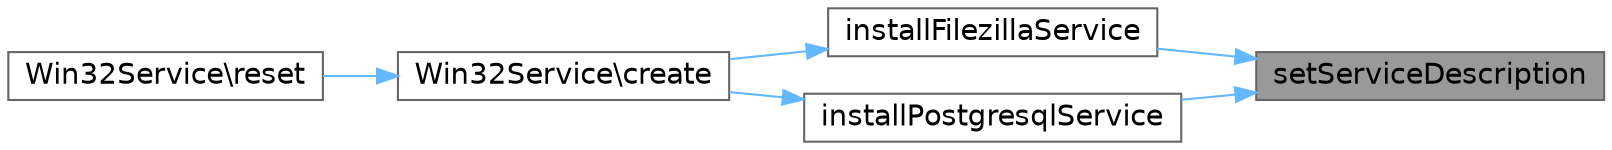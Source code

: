 digraph "setServiceDescription"
{
 // LATEX_PDF_SIZE
  bgcolor="transparent";
  edge [fontname=Helvetica,fontsize=14,labelfontname=Helvetica,labelfontsize=14];
  node [fontname=Helvetica,fontsize=14,shape=box,height=0.2,width=0.4];
  rankdir="RL";
  Node1 [id="Node000001",label="setServiceDescription",height=0.2,width=0.4,color="gray40", fillcolor="grey60", style="filled", fontcolor="black",tooltip=" "];
  Node1 -> Node2 [id="edge1_Node000001_Node000002",dir="back",color="steelblue1",style="solid",tooltip=" "];
  Node2 [id="Node000002",label="installFilezillaService",height=0.2,width=0.4,color="grey40", fillcolor="white", style="filled",URL="$da/dbb/classBatch.html#af07347734a89c0b4a44625a66edc42b9",tooltip=" "];
  Node2 -> Node3 [id="edge2_Node000002_Node000003",dir="back",color="steelblue1",style="solid",tooltip=" "];
  Node3 [id="Node000003",label="Win32Service\\create",height=0.2,width=0.4,color="grey40", fillcolor="white", style="filled",URL="$df/d28/classWin32Service.html#a435e7d7525d4bcd0ed5e34a469f3adf6",tooltip=" "];
  Node3 -> Node4 [id="edge3_Node000003_Node000004",dir="back",color="steelblue1",style="solid",tooltip=" "];
  Node4 [id="Node000004",label="Win32Service\\reset",height=0.2,width=0.4,color="grey40", fillcolor="white", style="filled",URL="$df/d28/classWin32Service.html#a4a20559544fdf4dcb457e258dc976cf8",tooltip=" "];
  Node1 -> Node5 [id="edge4_Node000001_Node000005",dir="back",color="steelblue1",style="solid",tooltip=" "];
  Node5 [id="Node000005",label="installPostgresqlService",height=0.2,width=0.4,color="grey40", fillcolor="white", style="filled",URL="$da/dbb/classBatch.html#a555380c1f19c982d5d9d5531560c0d81",tooltip=" "];
  Node5 -> Node3 [id="edge5_Node000005_Node000003",dir="back",color="steelblue1",style="solid",tooltip=" "];
}
